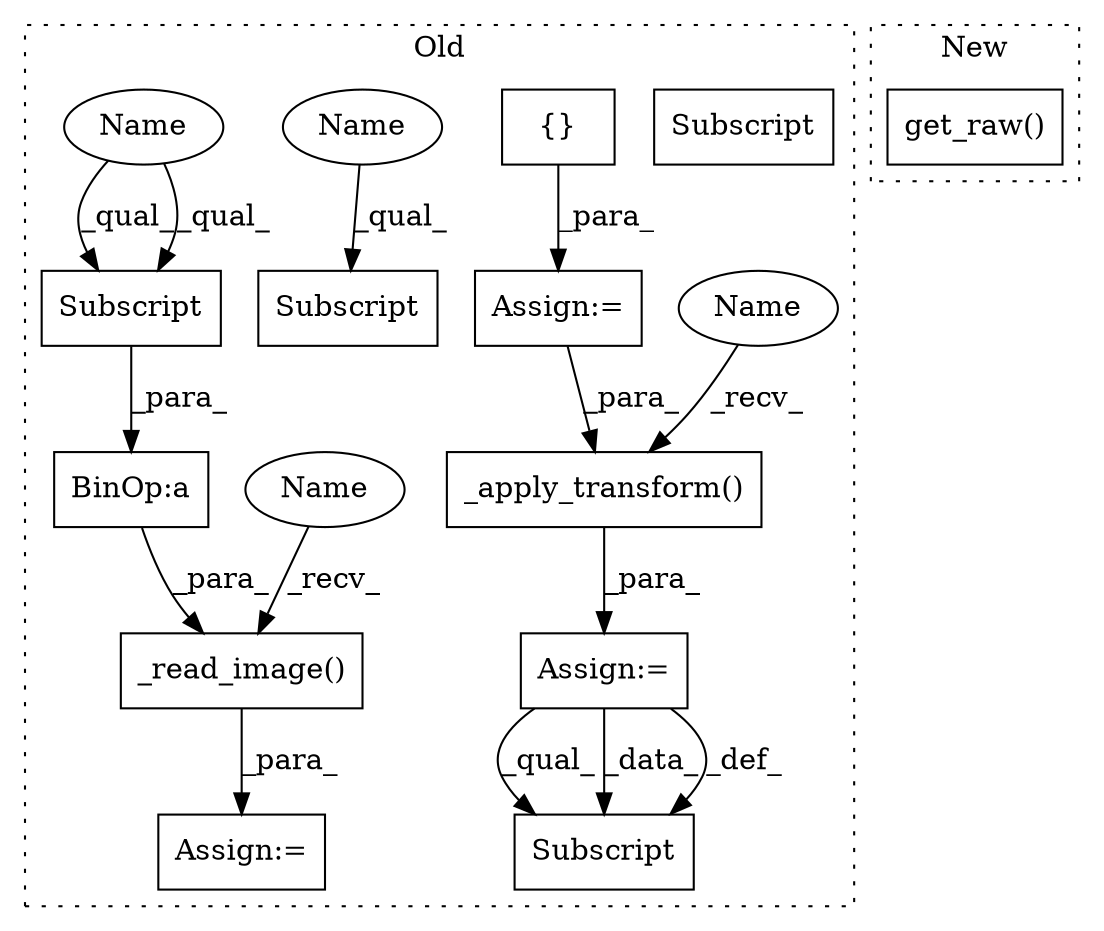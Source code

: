 digraph G {
subgraph cluster0 {
1 [label="Subscript" a="63" s="4877,0" l="25,0" shape="box"];
3 [label="BinOp:a" a="82" s="4874" l="3" shape="box"];
4 [label="_read_image()" a="75" s="4919,4946" l="17,1" shape="box"];
5 [label="_apply_transform()" a="75" s="4999,5041" l="22,1" shape="box"];
6 [label="{}" a="95" s="4965,4980" l="1,1" shape="box"];
7 [label="Assign:=" a="68" s="4916" l="3" shape="box"];
8 [label="Assign:=" a="68" s="4962" l="3" shape="box"];
9 [label="Subscript" a="63" s="5486,0" l="16,0" shape="box"];
10 [label="Subscript" a="63" s="5299,0" l="26,0" shape="box"];
11 [label="Assign:=" a="68" s="5418" l="3" shape="box"];
12 [label="Name" a="87" s="4919" l="4" shape="ellipse"];
13 [label="Name" a="87" s="4999" l="4" shape="ellipse"];
14 [label="Name" a="87" s="5299" l="6" shape="ellipse"];
15 [label="Name" a="87" s="4877" l="6" shape="ellipse"];
16 [label="Subscript" a="63" s="4877,0" l="25,0" shape="box"];
label = "Old";
style="dotted";
}
subgraph cluster1 {
2 [label="get_raw()" a="75" s="5166,5182" l="13,1" shape="box"];
label = "New";
style="dotted";
}
3 -> 4 [label="_para_"];
4 -> 7 [label="_para_"];
5 -> 11 [label="_para_"];
6 -> 8 [label="_para_"];
8 -> 5 [label="_para_"];
11 -> 9 [label="_data_"];
11 -> 9 [label="_def_"];
11 -> 9 [label="_qual_"];
12 -> 4 [label="_recv_"];
13 -> 5 [label="_recv_"];
14 -> 10 [label="_qual_"];
15 -> 16 [label="_qual_"];
15 -> 16 [label="_qual_"];
16 -> 3 [label="_para_"];
}